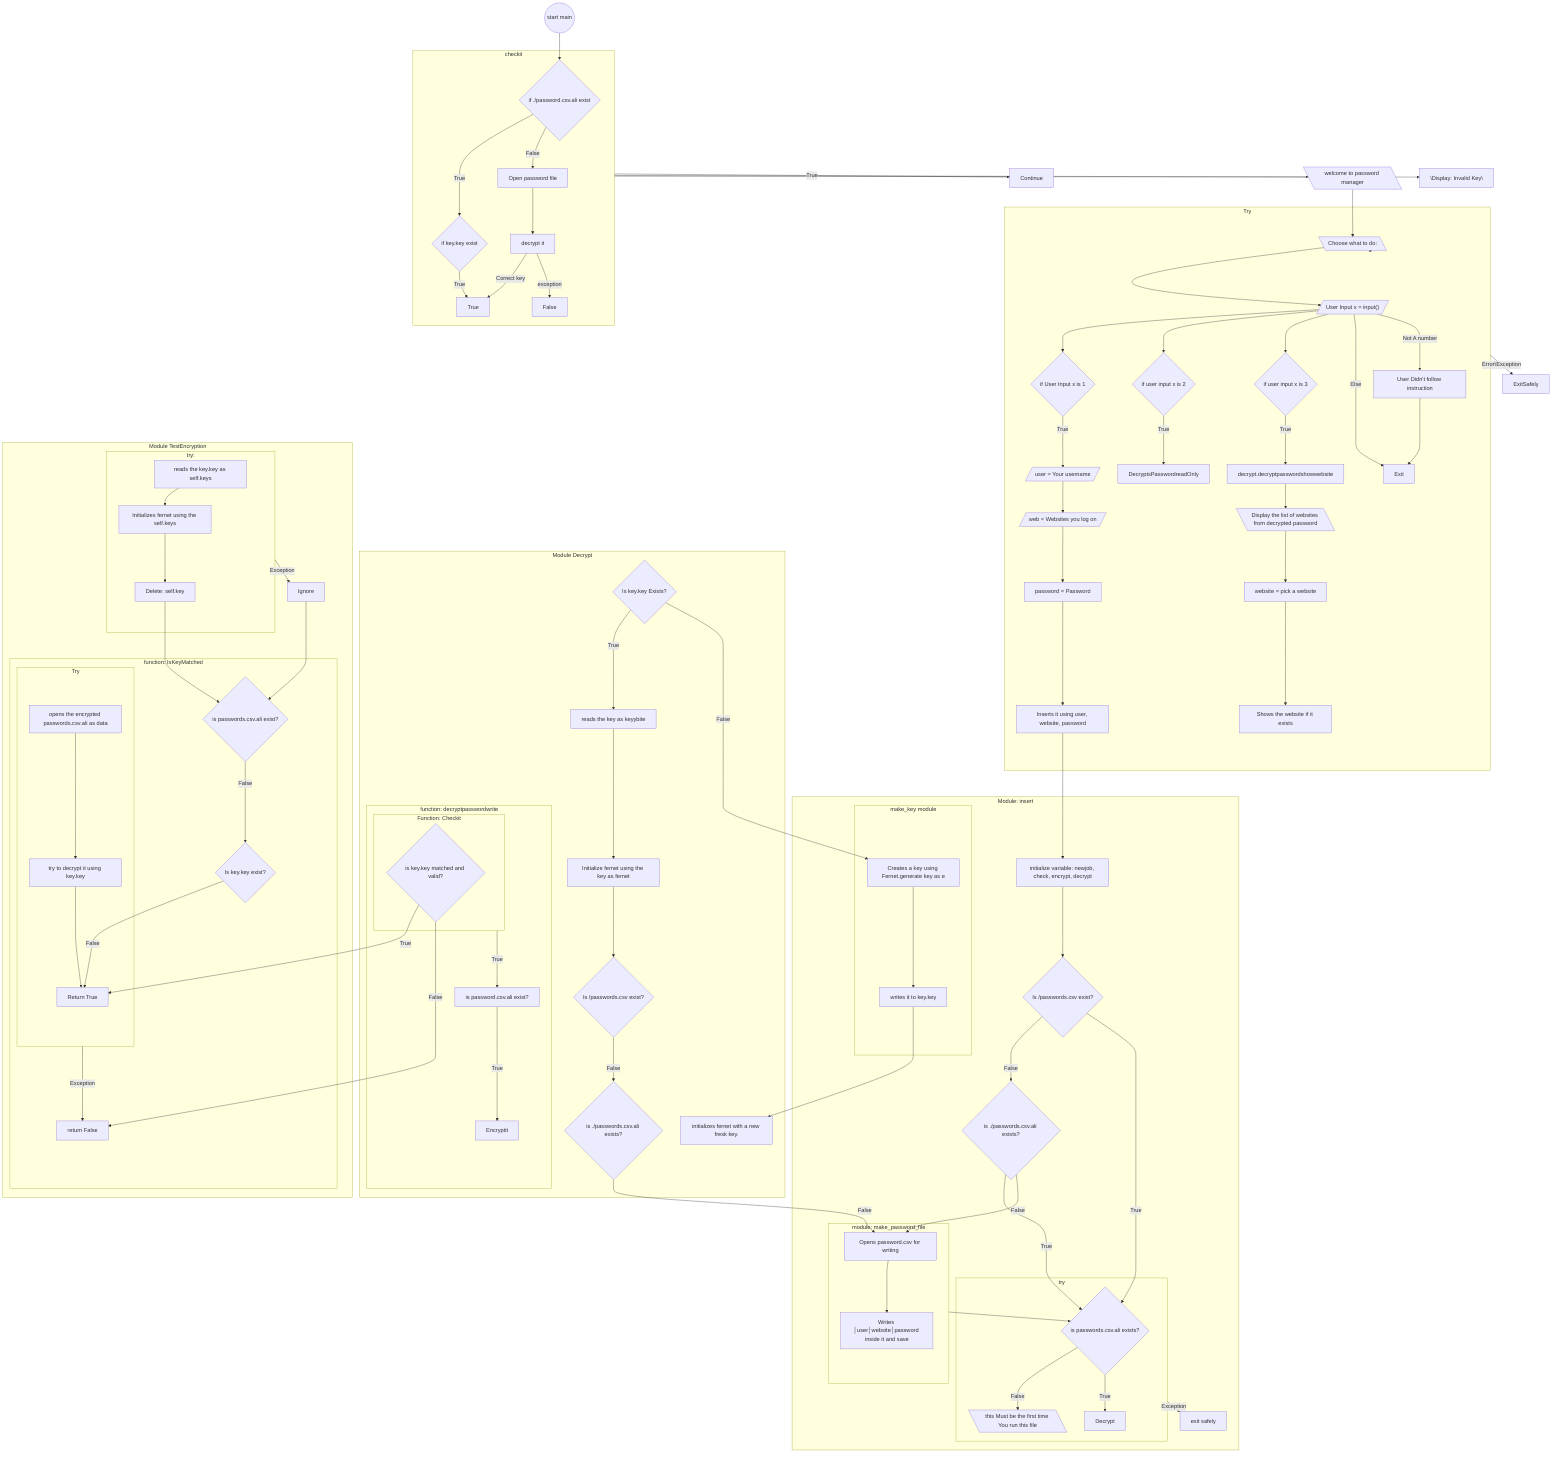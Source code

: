 flowchart TD
    start(("start main")) --> passworenc

    subgraph TestEncryption["checkit"]
        passworenc{"if ./password.csv.ali exist"} --> |True| keyfile{"if key.key exist"} 
        keyfile --> |True| True

        passworenc --> |False| trydecrypt["Open password file"]
        trydecrypt --> TryDecrypt["decrypt it"]
        TryDecrypt --> |Correct key| True

        TryDecrypt --> |exception| False
    end

    TestEncryption --> |True| Continue

    TestEncryption --> Display[\"welcome to password manager"\]
    TestEncryption --> |False| InvalidKey["\Display: Invalid Key"\]

    Display --> Display2[\"Choose what to do: "\]

    subgraph tryblock1["Try"]
        Display2 --> Input1[/"User Input x = input()"/]

        Input1 --> if1{"if User Input x is 1"}

        if1 --> |True| InputUser[/"user = Your username"/]
        InputUser --> InputWebsite[/"web = Websites you log on"/]
        InputWebsite --> InputUserPassword["password = Password"]

        InputUserPassword --> Process["Inserts it using user, website, password"]

        Input1 --> if2{"if user input x is 2"}
        if2 --> |True| DecryptsPasswordreadOnly

        Input1 --> if3{"if user input x is 3"}
        if3 --> |True| DecryptPassWebsite[decrypt.decryptpasswordshowwebsite]
        DecryptPassWebsite --> DisplaySites[\"Display the list of websites from decrypted password"\]
        DisplaySites --> PickWebsites["website = pick a website"]
        PickWebsites --> ShowWebsite["Shows the website if it exists"]

        Input1 --> |Else| Exit
        Input1 --> |Not A number| displayErr["User Didn't follow instruction"] --> Exit
    end

    subgraph ModuleInsert["Module: insert"]
        Process --> DeclareVariable1["initialize variable: newjob, check, encrypt, decrypt"]

        DeclareVariable1 --> KeyFileCheck{"Is /passwords.csv exist?"}
        KeyFileCheck --> |False| PasswordFileCheck{is ./passwords.csv.ali exists?}

        MakePasswordFile --> CheckPasswordFile

        KeyFileCheck --> |True| CheckPasswordFile
        PasswordFileCheck --> |True| CheckPasswordFile

        subgraph Tryblock2["try"]
            CheckPasswordFile{"is passwords.csv.ali exists?"} --> |False| FirstTime[\"this Must be the first time You run this file"\]

            CheckPasswordFile --> |True| Decrypt
        end

        subgraph MakeKey["make_key module"]
            Createkey["Creates a key using Fernet.generate key as e"]
           Createkey -->  NewMakeKey["writes it to key.key"]
        end
    
        Tryblock2 --> |Exception| Exit2[exit safely]
    end

    PasswordFileCheck --> |False| Open

    subgraph MakePasswordFile["module: make_password_file"]
        Open[Opens password.csv for writing]
        --> WriteKey["Writes │user│website│password inside it and save"]
    end

    subgraph DecryptClass["Module Decrypt"]
        Checkkey{"Is key.key Exists?"} --> |True| Readkey["reads the key as keyybite"]
        Readkey --> Fernet["Initialize fernet using the key as fernet"]

        Checkkey --> |False| Createkey

        NewMakeKey --> Ferenetc["initializes fernet with a new fresk key."]

        Fernet --> KeyFileCheck1{"Is /passwords.csv exist?"}
        KeyFileCheck1 --> |False| PasswordFileCheck1{is ./passwords.csv.ali exists?}
        PasswordFileCheck1 --> |False| Open


        subgraph decryptpasswordwrite["function: decryptpasswordwrite"]
            CheckIt --> |True| IsPath["is password.csv.ali exist?"] --> |True| Encryptit
        end


    end

    subgraph Check["Module TestEncryption"]
        
        subgraph try3["try:"]
            ReadKey["reads the key.key as self.keys"] --> fernetin["Initializes fernet using the self.keys"]
            
            fernetin --> Delete["Delete: self.key"]
        end

        try3 --> |Exception| Ignore --> CheckPasswordFiles
        Delete --> CheckPasswordFiles

        subgraph IsKeymatched["function: IsKeyMatched"]
            CheckPasswordFiles{"is passwords.csv.ali exist?"} --> |False| CheckKeyFiles{"Is key.key exist?"}
            CheckKeyFiles --> |False| Return["Return True"]

            subgraph try4["Try"]
                OpenCrypted["opens the encrypted passwords.csv.ali as data"] --> DecryptIt["try to decrypt it using key.key"]
                DecryptIt --> Return
            end

            try4 --> |Exception| False2["return False"]

        end

        subgraph CheckIt["Function: Checkit"]
            Matched{"is key.key matched and valid?"} --> |True| Return
            Matched --> |False| False2["return False"]
        end

    end


    Display2 --> tryblock1 --> |Error\Exception| ExitSafely